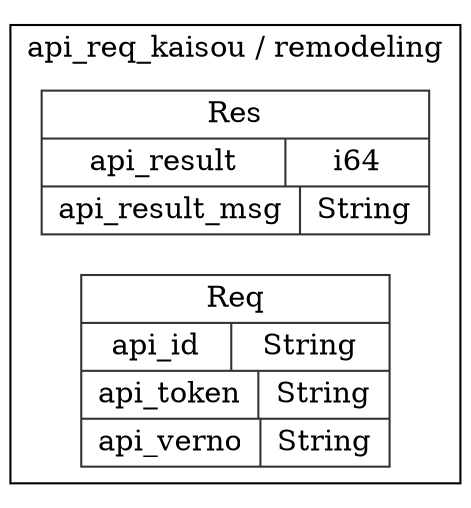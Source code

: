 digraph {
  rankdir=LR;
  subgraph cluster_0 {
    label="api_req_kaisou / remodeling";
    node [style="filled", color=white, style="solid", color=gray20];
    api_req_kaisou__remodeling__Res [label="<Res> Res  | { api_result | <api_result> i64 } | { api_result_msg | <api_result_msg> String }", shape=record];
    api_req_kaisou__remodeling__Req [label="<Req> Req  | { api_id | <api_id> String } | { api_token | <api_token> String } | { api_verno | <api_verno> String }", shape=record];
  }
}
